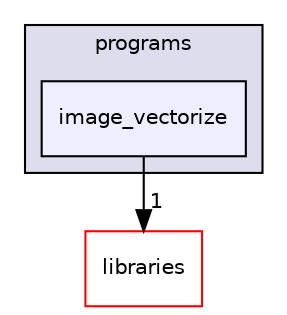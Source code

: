 digraph "xmipp/applications/programs/image_vectorize" {
  compound=true
  node [ fontsize="10", fontname="Helvetica"];
  edge [ labelfontsize="10", labelfontname="Helvetica"];
  subgraph clusterdir_592b16dc4070b933e5655da2b0d20bbb {
    graph [ bgcolor="#ddddee", pencolor="black", label="programs" fontname="Helvetica", fontsize="10", URL="dir_592b16dc4070b933e5655da2b0d20bbb.html"]
  dir_2d613eeb146f7750f5cbaf0904ae2db9 [shape=box, label="image_vectorize", style="filled", fillcolor="#eeeeff", pencolor="black", URL="dir_2d613eeb146f7750f5cbaf0904ae2db9.html"];
  }
  dir_29dba3f3840f20df3b04d1972e99046b [shape=box label="libraries" fillcolor="white" style="filled" color="red" URL="dir_29dba3f3840f20df3b04d1972e99046b.html"];
  dir_2d613eeb146f7750f5cbaf0904ae2db9->dir_29dba3f3840f20df3b04d1972e99046b [headlabel="1", labeldistance=1.5 headhref="dir_000092_000084.html"];
}
